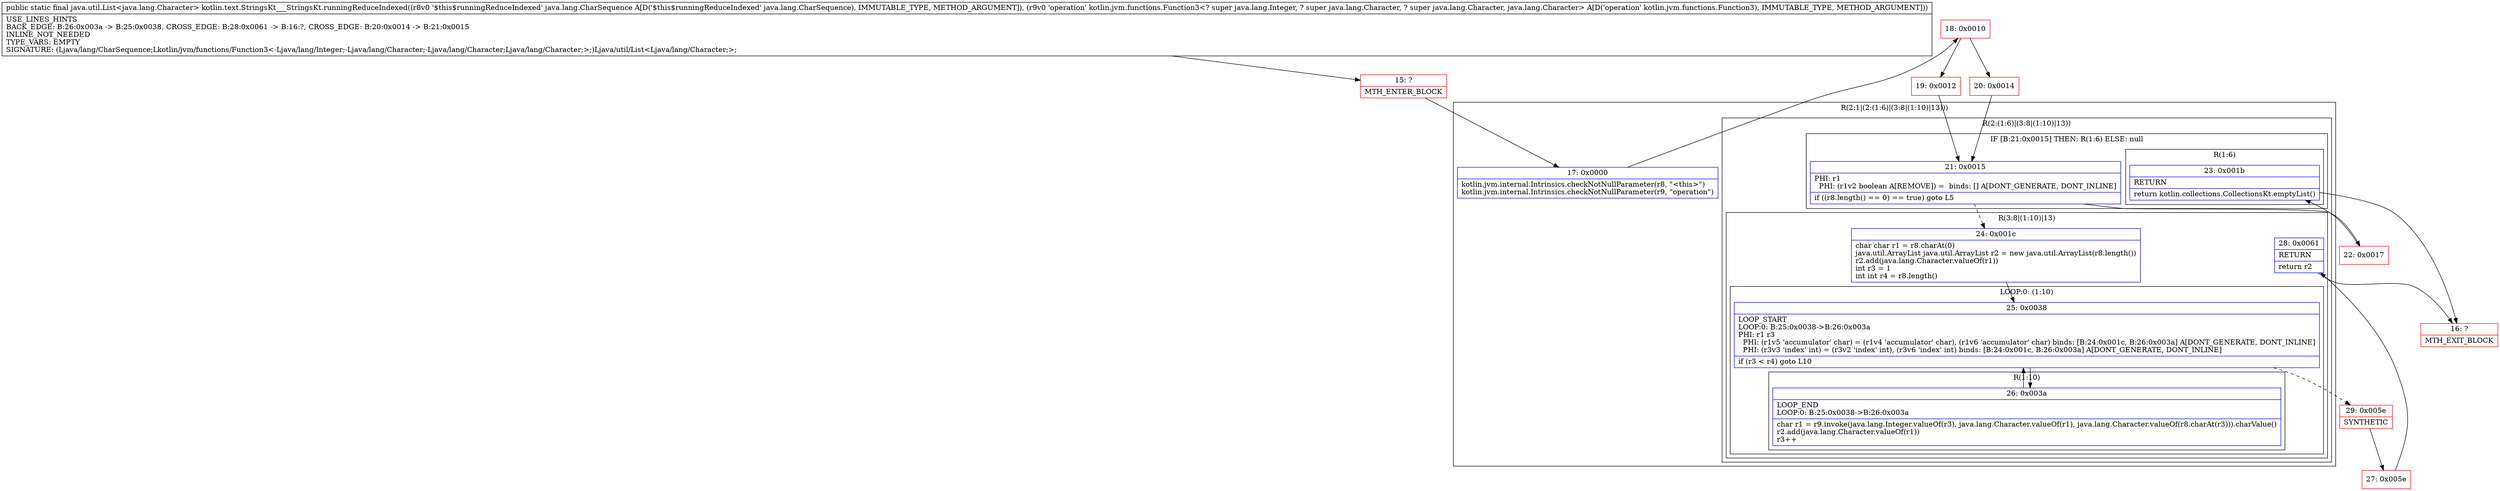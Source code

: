 digraph "CFG forkotlin.text.StringsKt___StringsKt.runningReduceIndexed(Ljava\/lang\/CharSequence;Lkotlin\/jvm\/functions\/Function3;)Ljava\/util\/List;" {
subgraph cluster_Region_1963041127 {
label = "R(2:1|(2:(1:6)|(3:8|(1:10)|13)))";
node [shape=record,color=blue];
Node_17 [shape=record,label="{17\:\ 0x0000|kotlin.jvm.internal.Intrinsics.checkNotNullParameter(r8, \"\<this\>\")\lkotlin.jvm.internal.Intrinsics.checkNotNullParameter(r9, \"operation\")\l}"];
subgraph cluster_Region_6553732 {
label = "R(2:(1:6)|(3:8|(1:10)|13))";
node [shape=record,color=blue];
subgraph cluster_IfRegion_85394092 {
label = "IF [B:21:0x0015] THEN: R(1:6) ELSE: null";
node [shape=record,color=blue];
Node_21 [shape=record,label="{21\:\ 0x0015|PHI: r1 \l  PHI: (r1v2 boolean A[REMOVE]) =  binds: [] A[DONT_GENERATE, DONT_INLINE]\l|if ((r8.length() == 0) == true) goto L5\l}"];
subgraph cluster_Region_2137525682 {
label = "R(1:6)";
node [shape=record,color=blue];
Node_23 [shape=record,label="{23\:\ 0x001b|RETURN\l|return kotlin.collections.CollectionsKt.emptyList()\l}"];
}
}
subgraph cluster_Region_877112829 {
label = "R(3:8|(1:10)|13)";
node [shape=record,color=blue];
Node_24 [shape=record,label="{24\:\ 0x001c|char char r1 = r8.charAt(0)\ljava.util.ArrayList java.util.ArrayList r2 = new java.util.ArrayList(r8.length())\lr2.add(java.lang.Character.valueOf(r1))\lint r3 = 1\lint int r4 = r8.length()\l}"];
subgraph cluster_LoopRegion_864125598 {
label = "LOOP:0: (1:10)";
node [shape=record,color=blue];
Node_25 [shape=record,label="{25\:\ 0x0038|LOOP_START\lLOOP:0: B:25:0x0038\-\>B:26:0x003a\lPHI: r1 r3 \l  PHI: (r1v5 'accumulator' char) = (r1v4 'accumulator' char), (r1v6 'accumulator' char) binds: [B:24:0x001c, B:26:0x003a] A[DONT_GENERATE, DONT_INLINE]\l  PHI: (r3v3 'index' int) = (r3v2 'index' int), (r3v6 'index' int) binds: [B:24:0x001c, B:26:0x003a] A[DONT_GENERATE, DONT_INLINE]\l|if (r3 \< r4) goto L10\l}"];
subgraph cluster_Region_1714337919 {
label = "R(1:10)";
node [shape=record,color=blue];
Node_26 [shape=record,label="{26\:\ 0x003a|LOOP_END\lLOOP:0: B:25:0x0038\-\>B:26:0x003a\l|char r1 = r9.invoke(java.lang.Integer.valueOf(r3), java.lang.Character.valueOf(r1), java.lang.Character.valueOf(r8.charAt(r3))).charValue()\lr2.add(java.lang.Character.valueOf(r1))\lr3++\l}"];
}
}
Node_28 [shape=record,label="{28\:\ 0x0061|RETURN\l|return r2\l}"];
}
}
}
Node_15 [shape=record,color=red,label="{15\:\ ?|MTH_ENTER_BLOCK\l}"];
Node_18 [shape=record,color=red,label="{18\:\ 0x0010}"];
Node_19 [shape=record,color=red,label="{19\:\ 0x0012}"];
Node_22 [shape=record,color=red,label="{22\:\ 0x0017}"];
Node_16 [shape=record,color=red,label="{16\:\ ?|MTH_EXIT_BLOCK\l}"];
Node_29 [shape=record,color=red,label="{29\:\ 0x005e|SYNTHETIC\l}"];
Node_27 [shape=record,color=red,label="{27\:\ 0x005e}"];
Node_20 [shape=record,color=red,label="{20\:\ 0x0014}"];
MethodNode[shape=record,label="{public static final java.util.List\<java.lang.Character\> kotlin.text.StringsKt___StringsKt.runningReduceIndexed((r8v0 '$this$runningReduceIndexed' java.lang.CharSequence A[D('$this$runningReduceIndexed' java.lang.CharSequence), IMMUTABLE_TYPE, METHOD_ARGUMENT]), (r9v0 'operation' kotlin.jvm.functions.Function3\<? super java.lang.Integer, ? super java.lang.Character, ? super java.lang.Character, java.lang.Character\> A[D('operation' kotlin.jvm.functions.Function3), IMMUTABLE_TYPE, METHOD_ARGUMENT]))  | USE_LINES_HINTS\lBACK_EDGE: B:26:0x003a \-\> B:25:0x0038, CROSS_EDGE: B:28:0x0061 \-\> B:16:?, CROSS_EDGE: B:20:0x0014 \-\> B:21:0x0015\lINLINE_NOT_NEEDED\lTYPE_VARS: EMPTY\lSIGNATURE: (Ljava\/lang\/CharSequence;Lkotlin\/jvm\/functions\/Function3\<\-Ljava\/lang\/Integer;\-Ljava\/lang\/Character;\-Ljava\/lang\/Character;Ljava\/lang\/Character;\>;)Ljava\/util\/List\<Ljava\/lang\/Character;\>;\l}"];
MethodNode -> Node_15;Node_17 -> Node_18;
Node_21 -> Node_22;
Node_21 -> Node_24[style=dashed];
Node_23 -> Node_16;
Node_24 -> Node_25;
Node_25 -> Node_26;
Node_25 -> Node_29[style=dashed];
Node_26 -> Node_25;
Node_28 -> Node_16;
Node_15 -> Node_17;
Node_18 -> Node_19;
Node_18 -> Node_20;
Node_19 -> Node_21;
Node_22 -> Node_23;
Node_29 -> Node_27;
Node_27 -> Node_28;
Node_20 -> Node_21;
}

